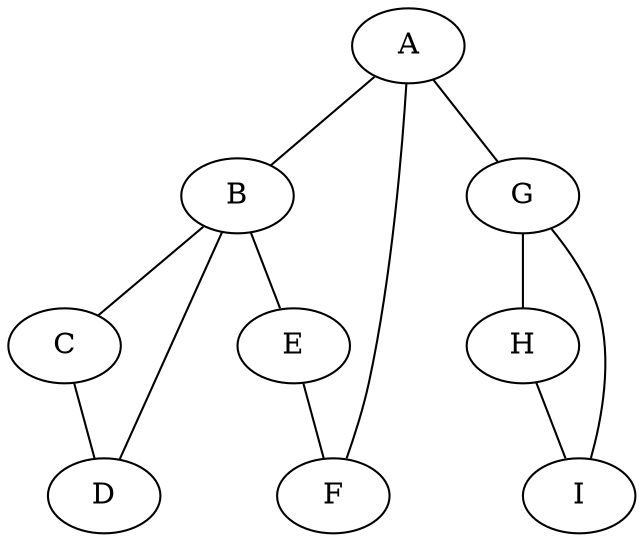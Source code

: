 graph G {
  A -- B
  A -- F
  A -- G
  B -- C 
  B -- D
  B -- E 
  C -- D
  E -- F
  G -- H
  G -- I
  H -- I
}
